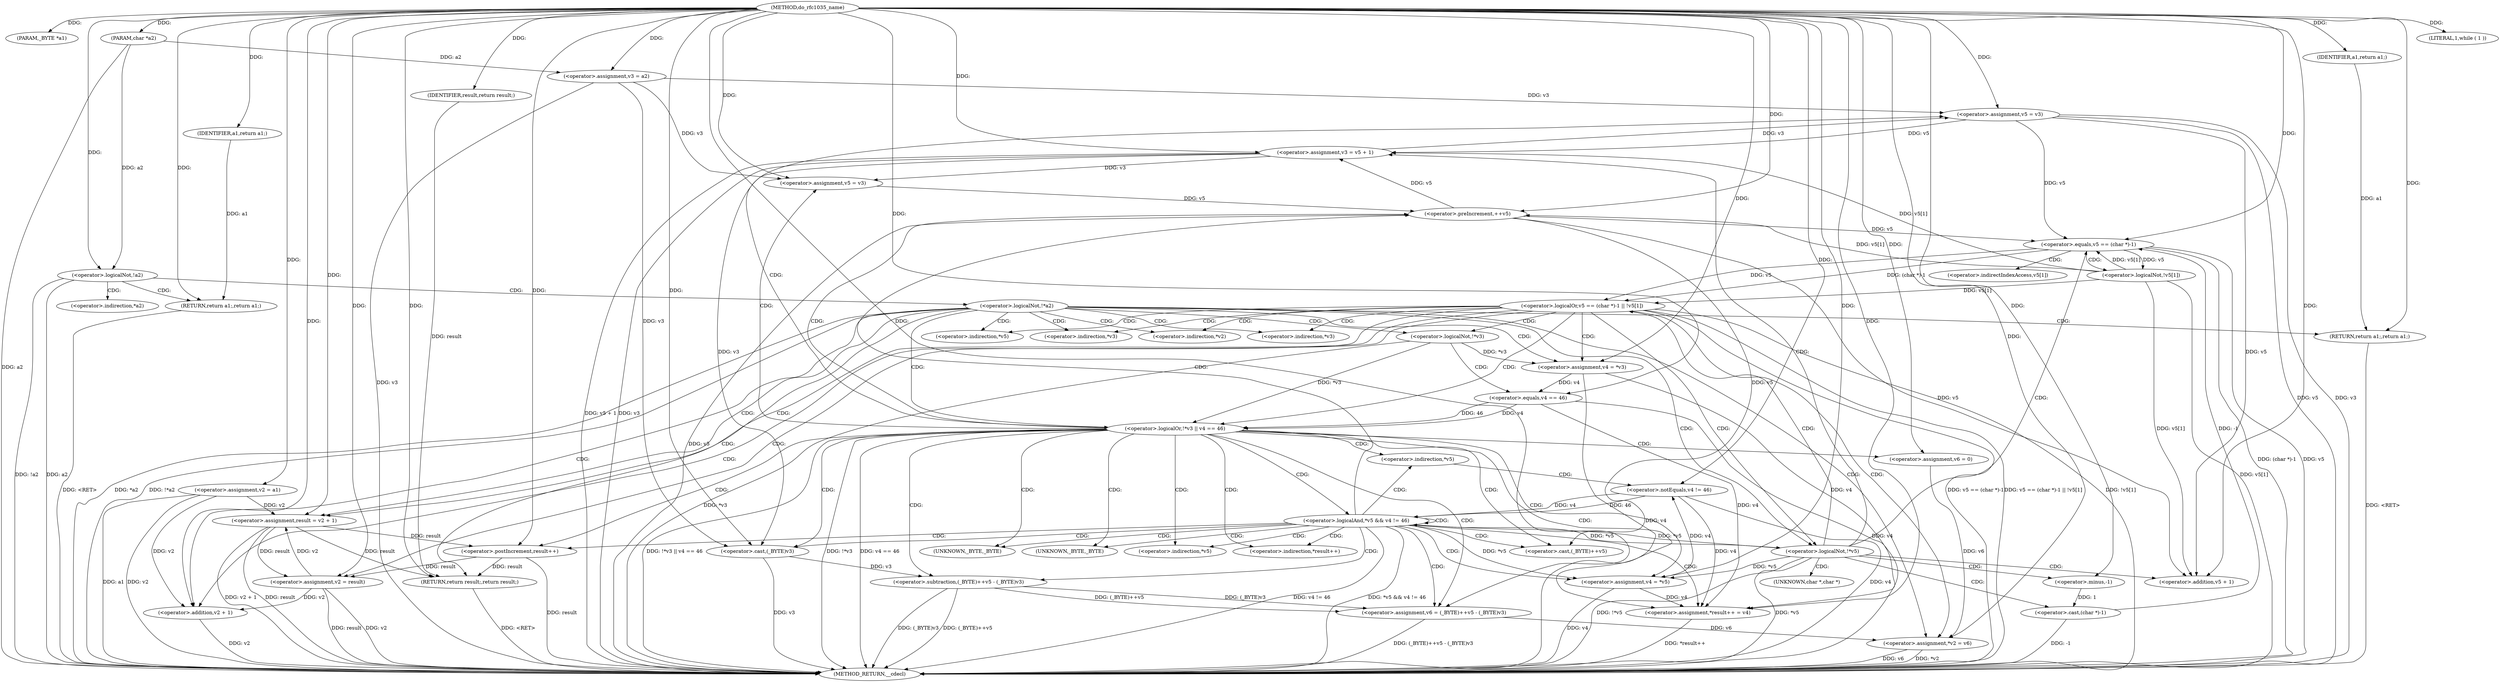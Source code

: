digraph do_rfc1035_name {  
"1000107" [label = "(METHOD,do_rfc1035_name)" ]
"1000225" [label = "(METHOD_RETURN,__cdecl)" ]
"1000108" [label = "(PARAM,_BYTE *a1)" ]
"1000109" [label = "(PARAM,char *a2)" ]
"1000117" [label = "(<operator>.assignment,v2 = a1)" ]
"1000120" [label = "(<operator>.assignment,v3 = a2)" ]
"1000124" [label = "(<operator>.logicalNot,!a2)" ]
"1000126" [label = "(RETURN,return a1;,return a1;)" ]
"1000127" [label = "(IDENTIFIER,a1,return a1;)" ]
"1000129" [label = "(<operator>.logicalNot,!*a2)" ]
"1000132" [label = "(RETURN,return a1;,return a1;)" ]
"1000133" [label = "(IDENTIFIER,a1,return a1;)" ]
"1000135" [label = "(LITERAL,1,while ( 1 ))" ]
"1000137" [label = "(<operator>.assignment,result = v2 + 1)" ]
"1000139" [label = "(<operator>.addition,v2 + 1)" ]
"1000142" [label = "(<operator>.assignment,v4 = *v3)" ]
"1000147" [label = "(<operator>.logicalOr,!*v3 || v4 == 46)" ]
"1000148" [label = "(<operator>.logicalNot,!*v3)" ]
"1000151" [label = "(<operator>.equals,v4 == 46)" ]
"1000155" [label = "(<operator>.assignment,v5 = v3)" ]
"1000158" [label = "(<operator>.assignment,v6 = 0)" ]
"1000163" [label = "(<operator>.assignment,v5 = v3)" ]
"1000168" [label = "(<operator>.assignment,*result++ = v4)" ]
"1000170" [label = "(<operator>.postIncrement,result++)" ]
"1000173" [label = "(<operator>.assignment,v6 = (_BYTE)++v5 - (_BYTE)v3)" ]
"1000175" [label = "(<operator>.subtraction,(_BYTE)++v5 - (_BYTE)v3)" ]
"1000176" [label = "(<operator>.cast,(_BYTE)++v5)" ]
"1000178" [label = "(<operator>.preIncrement,++v5)" ]
"1000180" [label = "(<operator>.cast,(_BYTE)v3)" ]
"1000183" [label = "(<operator>.assignment,v4 = *v5)" ]
"1000187" [label = "(<operator>.logicalAnd,*v5 && v4 != 46)" ]
"1000190" [label = "(<operator>.notEquals,v4 != 46)" ]
"1000193" [label = "(<operator>.assignment,*v2 = v6)" ]
"1000198" [label = "(<operator>.logicalNot,!*v5)" ]
"1000202" [label = "(<operator>.assignment,v3 = v5 + 1)" ]
"1000204" [label = "(<operator>.addition,v5 + 1)" ]
"1000208" [label = "(<operator>.logicalOr,v5 == (char *)-1 || !v5[1])" ]
"1000209" [label = "(<operator>.equals,v5 == (char *)-1)" ]
"1000211" [label = "(<operator>.cast,(char *)-1)" ]
"1000213" [label = "(<operator>.minus,-1)" ]
"1000215" [label = "(<operator>.logicalNot,!v5[1])" ]
"1000220" [label = "(<operator>.assignment,v2 = result)" ]
"1000223" [label = "(RETURN,return result;,return result;)" ]
"1000224" [label = "(IDENTIFIER,result,return result;)" ]
"1000130" [label = "(<operator>.indirection,*a2)" ]
"1000144" [label = "(<operator>.indirection,*v3)" ]
"1000149" [label = "(<operator>.indirection,*v3)" ]
"1000169" [label = "(<operator>.indirection,*result++)" ]
"1000177" [label = "(UNKNOWN,_BYTE,_BYTE)" ]
"1000181" [label = "(UNKNOWN,_BYTE,_BYTE)" ]
"1000185" [label = "(<operator>.indirection,*v5)" ]
"1000188" [label = "(<operator>.indirection,*v5)" ]
"1000194" [label = "(<operator>.indirection,*v2)" ]
"1000199" [label = "(<operator>.indirection,*v5)" ]
"1000212" [label = "(UNKNOWN,char *,char *)" ]
"1000216" [label = "(<operator>.indirectIndexAccess,v5[1])" ]
  "1000126" -> "1000225"  [ label = "DDG: <RET>"] 
  "1000223" -> "1000225"  [ label = "DDG: <RET>"] 
  "1000190" -> "1000225"  [ label = "DDG: v4"] 
  "1000109" -> "1000225"  [ label = "DDG: a2"] 
  "1000124" -> "1000225"  [ label = "DDG: !a2"] 
  "1000117" -> "1000225"  [ label = "DDG: a1"] 
  "1000137" -> "1000225"  [ label = "DDG: result"] 
  "1000220" -> "1000225"  [ label = "DDG: result"] 
  "1000198" -> "1000225"  [ label = "DDG: !*v5"] 
  "1000124" -> "1000225"  [ label = "DDG: a2"] 
  "1000155" -> "1000225"  [ label = "DDG: v5"] 
  "1000187" -> "1000225"  [ label = "DDG: *v5 && v4 != 46"] 
  "1000139" -> "1000225"  [ label = "DDG: v2"] 
  "1000193" -> "1000225"  [ label = "DDG: *v2"] 
  "1000142" -> "1000225"  [ label = "DDG: v4"] 
  "1000198" -> "1000225"  [ label = "DDG: *v5"] 
  "1000202" -> "1000225"  [ label = "DDG: v3"] 
  "1000137" -> "1000225"  [ label = "DDG: v2 + 1"] 
  "1000117" -> "1000225"  [ label = "DDG: v2"] 
  "1000183" -> "1000225"  [ label = "DDG: v4"] 
  "1000211" -> "1000225"  [ label = "DDG: -1"] 
  "1000155" -> "1000225"  [ label = "DDG: v3"] 
  "1000209" -> "1000225"  [ label = "DDG: (char *)-1"] 
  "1000220" -> "1000225"  [ label = "DDG: v2"] 
  "1000151" -> "1000225"  [ label = "DDG: v4"] 
  "1000120" -> "1000225"  [ label = "DDG: v3"] 
  "1000129" -> "1000225"  [ label = "DDG: *a2"] 
  "1000148" -> "1000225"  [ label = "DDG: *v3"] 
  "1000175" -> "1000225"  [ label = "DDG: (_BYTE)v3"] 
  "1000180" -> "1000225"  [ label = "DDG: v3"] 
  "1000147" -> "1000225"  [ label = "DDG: !*v3 || v4 == 46"] 
  "1000202" -> "1000225"  [ label = "DDG: v5 + 1"] 
  "1000147" -> "1000225"  [ label = "DDG: !*v3"] 
  "1000187" -> "1000225"  [ label = "DDG: v4 != 46"] 
  "1000208" -> "1000225"  [ label = "DDG: !v5[1]"] 
  "1000170" -> "1000225"  [ label = "DDG: result"] 
  "1000208" -> "1000225"  [ label = "DDG: v5 == (char *)-1"] 
  "1000208" -> "1000225"  [ label = "DDG: v5 == (char *)-1 || !v5[1]"] 
  "1000175" -> "1000225"  [ label = "DDG: (_BYTE)++v5"] 
  "1000178" -> "1000225"  [ label = "DDG: v5"] 
  "1000193" -> "1000225"  [ label = "DDG: v6"] 
  "1000168" -> "1000225"  [ label = "DDG: *result++"] 
  "1000215" -> "1000225"  [ label = "DDG: v5[1]"] 
  "1000129" -> "1000225"  [ label = "DDG: !*a2"] 
  "1000209" -> "1000225"  [ label = "DDG: v5"] 
  "1000173" -> "1000225"  [ label = "DDG: (_BYTE)++v5 - (_BYTE)v3"] 
  "1000147" -> "1000225"  [ label = "DDG: v4 == 46"] 
  "1000132" -> "1000225"  [ label = "DDG: <RET>"] 
  "1000107" -> "1000108"  [ label = "DDG: "] 
  "1000107" -> "1000109"  [ label = "DDG: "] 
  "1000107" -> "1000117"  [ label = "DDG: "] 
  "1000109" -> "1000120"  [ label = "DDG: a2"] 
  "1000107" -> "1000120"  [ label = "DDG: "] 
  "1000109" -> "1000124"  [ label = "DDG: a2"] 
  "1000107" -> "1000124"  [ label = "DDG: "] 
  "1000127" -> "1000126"  [ label = "DDG: a1"] 
  "1000107" -> "1000126"  [ label = "DDG: "] 
  "1000107" -> "1000127"  [ label = "DDG: "] 
  "1000133" -> "1000132"  [ label = "DDG: a1"] 
  "1000107" -> "1000132"  [ label = "DDG: "] 
  "1000107" -> "1000133"  [ label = "DDG: "] 
  "1000107" -> "1000135"  [ label = "DDG: "] 
  "1000117" -> "1000137"  [ label = "DDG: v2"] 
  "1000220" -> "1000137"  [ label = "DDG: v2"] 
  "1000107" -> "1000137"  [ label = "DDG: "] 
  "1000117" -> "1000139"  [ label = "DDG: v2"] 
  "1000220" -> "1000139"  [ label = "DDG: v2"] 
  "1000107" -> "1000139"  [ label = "DDG: "] 
  "1000148" -> "1000142"  [ label = "DDG: *v3"] 
  "1000107" -> "1000142"  [ label = "DDG: "] 
  "1000148" -> "1000147"  [ label = "DDG: *v3"] 
  "1000151" -> "1000147"  [ label = "DDG: v4"] 
  "1000151" -> "1000147"  [ label = "DDG: 46"] 
  "1000142" -> "1000151"  [ label = "DDG: v4"] 
  "1000107" -> "1000151"  [ label = "DDG: "] 
  "1000202" -> "1000155"  [ label = "DDG: v3"] 
  "1000120" -> "1000155"  [ label = "DDG: v3"] 
  "1000107" -> "1000155"  [ label = "DDG: "] 
  "1000107" -> "1000158"  [ label = "DDG: "] 
  "1000202" -> "1000163"  [ label = "DDG: v3"] 
  "1000120" -> "1000163"  [ label = "DDG: v3"] 
  "1000107" -> "1000163"  [ label = "DDG: "] 
  "1000142" -> "1000168"  [ label = "DDG: v4"] 
  "1000190" -> "1000168"  [ label = "DDG: v4"] 
  "1000183" -> "1000168"  [ label = "DDG: v4"] 
  "1000151" -> "1000168"  [ label = "DDG: v4"] 
  "1000107" -> "1000168"  [ label = "DDG: "] 
  "1000137" -> "1000170"  [ label = "DDG: result"] 
  "1000107" -> "1000170"  [ label = "DDG: "] 
  "1000175" -> "1000173"  [ label = "DDG: (_BYTE)++v5"] 
  "1000175" -> "1000173"  [ label = "DDG: (_BYTE)v3"] 
  "1000107" -> "1000173"  [ label = "DDG: "] 
  "1000178" -> "1000176"  [ label = "DDG: v5"] 
  "1000163" -> "1000178"  [ label = "DDG: v5"] 
  "1000215" -> "1000178"  [ label = "DDG: v5[1]"] 
  "1000107" -> "1000178"  [ label = "DDG: "] 
  "1000180" -> "1000175"  [ label = "DDG: v3"] 
  "1000107" -> "1000180"  [ label = "DDG: "] 
  "1000202" -> "1000180"  [ label = "DDG: v3"] 
  "1000120" -> "1000180"  [ label = "DDG: v3"] 
  "1000198" -> "1000183"  [ label = "DDG: *v5"] 
  "1000187" -> "1000183"  [ label = "DDG: *v5"] 
  "1000107" -> "1000183"  [ label = "DDG: "] 
  "1000198" -> "1000187"  [ label = "DDG: *v5"] 
  "1000190" -> "1000187"  [ label = "DDG: v4"] 
  "1000190" -> "1000187"  [ label = "DDG: 46"] 
  "1000183" -> "1000190"  [ label = "DDG: v4"] 
  "1000107" -> "1000190"  [ label = "DDG: "] 
  "1000173" -> "1000193"  [ label = "DDG: v6"] 
  "1000158" -> "1000193"  [ label = "DDG: v6"] 
  "1000107" -> "1000193"  [ label = "DDG: "] 
  "1000187" -> "1000198"  [ label = "DDG: *v5"] 
  "1000155" -> "1000202"  [ label = "DDG: v5"] 
  "1000178" -> "1000202"  [ label = "DDG: v5"] 
  "1000215" -> "1000202"  [ label = "DDG: v5[1]"] 
  "1000107" -> "1000202"  [ label = "DDG: "] 
  "1000155" -> "1000204"  [ label = "DDG: v5"] 
  "1000178" -> "1000204"  [ label = "DDG: v5"] 
  "1000215" -> "1000204"  [ label = "DDG: v5[1]"] 
  "1000107" -> "1000204"  [ label = "DDG: "] 
  "1000209" -> "1000208"  [ label = "DDG: v5"] 
  "1000209" -> "1000208"  [ label = "DDG: (char *)-1"] 
  "1000215" -> "1000209"  [ label = "DDG: v5[1]"] 
  "1000107" -> "1000209"  [ label = "DDG: "] 
  "1000155" -> "1000209"  [ label = "DDG: v5"] 
  "1000178" -> "1000209"  [ label = "DDG: v5"] 
  "1000211" -> "1000209"  [ label = "DDG: -1"] 
  "1000213" -> "1000211"  [ label = "DDG: 1"] 
  "1000107" -> "1000213"  [ label = "DDG: "] 
  "1000215" -> "1000208"  [ label = "DDG: v5[1]"] 
  "1000209" -> "1000215"  [ label = "DDG: v5"] 
  "1000137" -> "1000220"  [ label = "DDG: result"] 
  "1000170" -> "1000220"  [ label = "DDG: result"] 
  "1000107" -> "1000220"  [ label = "DDG: "] 
  "1000224" -> "1000223"  [ label = "DDG: result"] 
  "1000137" -> "1000223"  [ label = "DDG: result"] 
  "1000170" -> "1000223"  [ label = "DDG: result"] 
  "1000107" -> "1000223"  [ label = "DDG: "] 
  "1000107" -> "1000224"  [ label = "DDG: "] 
  "1000124" -> "1000126"  [ label = "CDG: "] 
  "1000124" -> "1000130"  [ label = "CDG: "] 
  "1000124" -> "1000129"  [ label = "CDG: "] 
  "1000129" -> "1000223"  [ label = "CDG: "] 
  "1000129" -> "1000132"  [ label = "CDG: "] 
  "1000129" -> "1000199"  [ label = "CDG: "] 
  "1000129" -> "1000198"  [ label = "CDG: "] 
  "1000129" -> "1000194"  [ label = "CDG: "] 
  "1000129" -> "1000193"  [ label = "CDG: "] 
  "1000129" -> "1000144"  [ label = "CDG: "] 
  "1000129" -> "1000142"  [ label = "CDG: "] 
  "1000129" -> "1000139"  [ label = "CDG: "] 
  "1000129" -> "1000137"  [ label = "CDG: "] 
  "1000129" -> "1000149"  [ label = "CDG: "] 
  "1000129" -> "1000148"  [ label = "CDG: "] 
  "1000129" -> "1000147"  [ label = "CDG: "] 
  "1000147" -> "1000176"  [ label = "CDG: "] 
  "1000147" -> "1000175"  [ label = "CDG: "] 
  "1000147" -> "1000173"  [ label = "CDG: "] 
  "1000147" -> "1000170"  [ label = "CDG: "] 
  "1000147" -> "1000169"  [ label = "CDG: "] 
  "1000147" -> "1000168"  [ label = "CDG: "] 
  "1000147" -> "1000163"  [ label = "CDG: "] 
  "1000147" -> "1000188"  [ label = "CDG: "] 
  "1000147" -> "1000187"  [ label = "CDG: "] 
  "1000147" -> "1000185"  [ label = "CDG: "] 
  "1000147" -> "1000183"  [ label = "CDG: "] 
  "1000147" -> "1000181"  [ label = "CDG: "] 
  "1000147" -> "1000180"  [ label = "CDG: "] 
  "1000147" -> "1000178"  [ label = "CDG: "] 
  "1000147" -> "1000177"  [ label = "CDG: "] 
  "1000147" -> "1000158"  [ label = "CDG: "] 
  "1000147" -> "1000155"  [ label = "CDG: "] 
  "1000148" -> "1000151"  [ label = "CDG: "] 
  "1000187" -> "1000176"  [ label = "CDG: "] 
  "1000187" -> "1000175"  [ label = "CDG: "] 
  "1000187" -> "1000173"  [ label = "CDG: "] 
  "1000187" -> "1000170"  [ label = "CDG: "] 
  "1000187" -> "1000169"  [ label = "CDG: "] 
  "1000187" -> "1000168"  [ label = "CDG: "] 
  "1000187" -> "1000188"  [ label = "CDG: "] 
  "1000187" -> "1000187"  [ label = "CDG: "] 
  "1000187" -> "1000185"  [ label = "CDG: "] 
  "1000187" -> "1000183"  [ label = "CDG: "] 
  "1000187" -> "1000181"  [ label = "CDG: "] 
  "1000187" -> "1000180"  [ label = "CDG: "] 
  "1000187" -> "1000178"  [ label = "CDG: "] 
  "1000187" -> "1000177"  [ label = "CDG: "] 
  "1000188" -> "1000190"  [ label = "CDG: "] 
  "1000198" -> "1000208"  [ label = "CDG: "] 
  "1000198" -> "1000204"  [ label = "CDG: "] 
  "1000198" -> "1000202"  [ label = "CDG: "] 
  "1000198" -> "1000213"  [ label = "CDG: "] 
  "1000198" -> "1000212"  [ label = "CDG: "] 
  "1000198" -> "1000211"  [ label = "CDG: "] 
  "1000198" -> "1000209"  [ label = "CDG: "] 
  "1000208" -> "1000220"  [ label = "CDG: "] 
  "1000208" -> "1000199"  [ label = "CDG: "] 
  "1000208" -> "1000198"  [ label = "CDG: "] 
  "1000208" -> "1000194"  [ label = "CDG: "] 
  "1000208" -> "1000193"  [ label = "CDG: "] 
  "1000208" -> "1000144"  [ label = "CDG: "] 
  "1000208" -> "1000142"  [ label = "CDG: "] 
  "1000208" -> "1000139"  [ label = "CDG: "] 
  "1000208" -> "1000137"  [ label = "CDG: "] 
  "1000208" -> "1000149"  [ label = "CDG: "] 
  "1000208" -> "1000148"  [ label = "CDG: "] 
  "1000208" -> "1000147"  [ label = "CDG: "] 
  "1000209" -> "1000216"  [ label = "CDG: "] 
  "1000209" -> "1000215"  [ label = "CDG: "] 
}

